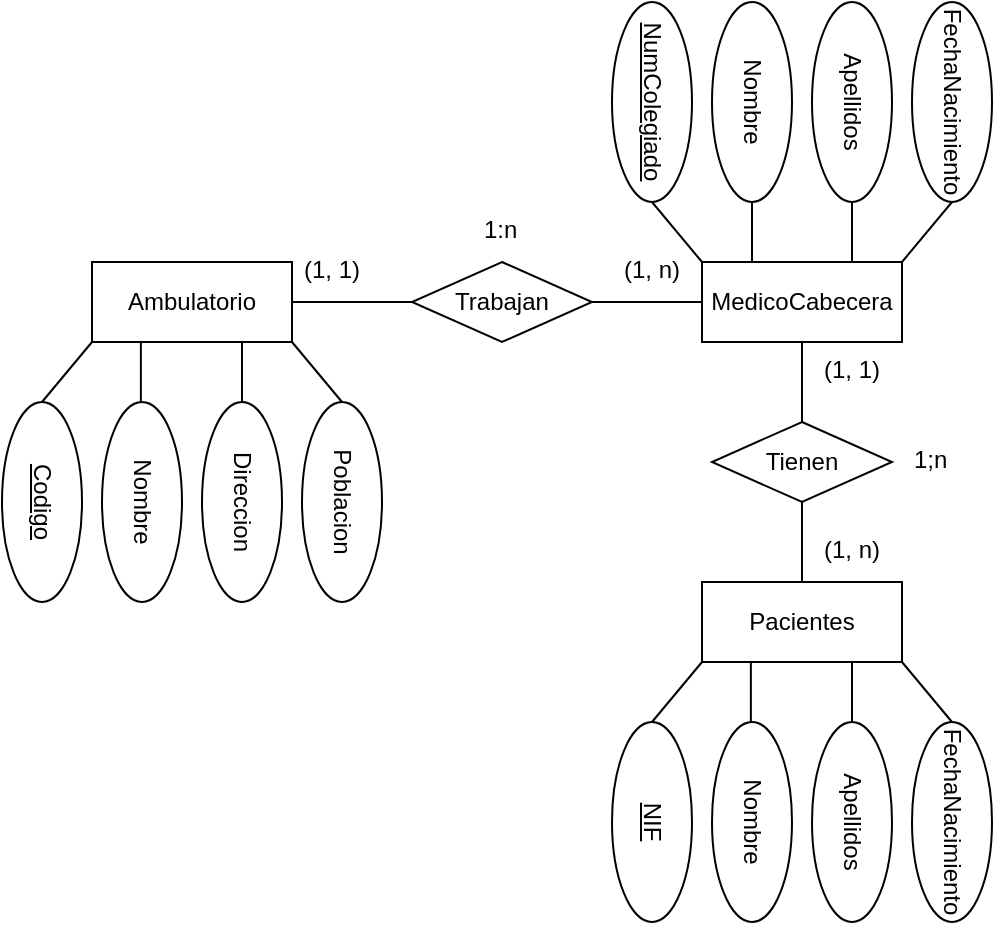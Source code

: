 <mxfile version="21.7.5" type="github">
  <diagram id="R2lEEEUBdFMjLlhIrx00" name="Page-1">
    <mxGraphModel dx="947" dy="530" grid="1" gridSize="10" guides="1" tooltips="1" connect="1" arrows="1" fold="1" page="1" pageScale="1" pageWidth="850" pageHeight="1100" math="0" shadow="0" extFonts="Permanent Marker^https://fonts.googleapis.com/css?family=Permanent+Marker">
      <root>
        <mxCell id="0" />
        <mxCell id="1" parent="0" />
        <mxCell id="VVBVGk7AcZcKigi2NQxf-9" value="Ambulatorio" style="whiteSpace=wrap;html=1;align=center;" vertex="1" parent="1">
          <mxGeometry x="120" y="160" width="100" height="40" as="geometry" />
        </mxCell>
        <mxCell id="VVBVGk7AcZcKigi2NQxf-10" value="MedicoCabecera" style="whiteSpace=wrap;html=1;align=center;" vertex="1" parent="1">
          <mxGeometry x="425" y="160" width="100" height="40" as="geometry" />
        </mxCell>
        <mxCell id="VVBVGk7AcZcKigi2NQxf-11" value="Pacientes" style="whiteSpace=wrap;html=1;align=center;" vertex="1" parent="1">
          <mxGeometry x="425" y="320" width="100" height="40" as="geometry" />
        </mxCell>
        <mxCell id="VVBVGk7AcZcKigi2NQxf-15" style="edgeStyle=orthogonalEdgeStyle;rounded=0;orthogonalLoop=1;jettySize=auto;html=1;entryX=0;entryY=0.5;entryDx=0;entryDy=0;endArrow=none;endFill=0;" edge="1" parent="1" source="VVBVGk7AcZcKigi2NQxf-13" target="VVBVGk7AcZcKigi2NQxf-10">
          <mxGeometry relative="1" as="geometry" />
        </mxCell>
        <mxCell id="VVBVGk7AcZcKigi2NQxf-16" style="edgeStyle=orthogonalEdgeStyle;rounded=0;orthogonalLoop=1;jettySize=auto;html=1;entryX=1;entryY=0.5;entryDx=0;entryDy=0;endArrow=none;endFill=0;" edge="1" parent="1" source="VVBVGk7AcZcKigi2NQxf-13" target="VVBVGk7AcZcKigi2NQxf-9">
          <mxGeometry relative="1" as="geometry" />
        </mxCell>
        <mxCell id="VVBVGk7AcZcKigi2NQxf-13" value="Trabajan" style="shape=rhombus;perimeter=rhombusPerimeter;whiteSpace=wrap;html=1;align=center;" vertex="1" parent="1">
          <mxGeometry x="280" y="160" width="90" height="40" as="geometry" />
        </mxCell>
        <mxCell id="VVBVGk7AcZcKigi2NQxf-20" style="edgeStyle=orthogonalEdgeStyle;rounded=0;orthogonalLoop=1;jettySize=auto;html=1;entryX=0.5;entryY=1;entryDx=0;entryDy=0;endArrow=none;endFill=0;" edge="1" parent="1" source="VVBVGk7AcZcKigi2NQxf-14" target="VVBVGk7AcZcKigi2NQxf-10">
          <mxGeometry relative="1" as="geometry" />
        </mxCell>
        <mxCell id="VVBVGk7AcZcKigi2NQxf-21" style="edgeStyle=orthogonalEdgeStyle;rounded=0;orthogonalLoop=1;jettySize=auto;html=1;entryX=0.5;entryY=0;entryDx=0;entryDy=0;endArrow=none;endFill=0;" edge="1" parent="1" source="VVBVGk7AcZcKigi2NQxf-14" target="VVBVGk7AcZcKigi2NQxf-11">
          <mxGeometry relative="1" as="geometry" />
        </mxCell>
        <mxCell id="VVBVGk7AcZcKigi2NQxf-14" value="Tienen" style="shape=rhombus;perimeter=rhombusPerimeter;whiteSpace=wrap;html=1;align=center;" vertex="1" parent="1">
          <mxGeometry x="430" y="240" width="90" height="40" as="geometry" />
        </mxCell>
        <mxCell id="VVBVGk7AcZcKigi2NQxf-17" value="(1, 1)" style="text;strokeColor=none;fillColor=none;spacingLeft=4;spacingRight=4;overflow=hidden;rotatable=0;points=[[0,0.5],[1,0.5]];portConstraint=eastwest;fontSize=12;whiteSpace=wrap;html=1;" vertex="1" parent="1">
          <mxGeometry x="220" y="150" width="40" height="30" as="geometry" />
        </mxCell>
        <mxCell id="VVBVGk7AcZcKigi2NQxf-18" value="(1, n)" style="text;strokeColor=none;fillColor=none;spacingLeft=4;spacingRight=4;overflow=hidden;rotatable=0;points=[[0,0.5],[1,0.5]];portConstraint=eastwest;fontSize=12;whiteSpace=wrap;html=1;" vertex="1" parent="1">
          <mxGeometry x="380" y="150" width="40" height="30" as="geometry" />
        </mxCell>
        <mxCell id="VVBVGk7AcZcKigi2NQxf-19" value="1:n" style="text;strokeColor=none;fillColor=none;spacingLeft=4;spacingRight=4;overflow=hidden;rotatable=0;points=[[0,0.5],[1,0.5]];portConstraint=eastwest;fontSize=12;whiteSpace=wrap;html=1;" vertex="1" parent="1">
          <mxGeometry x="310" y="130" width="40" height="30" as="geometry" />
        </mxCell>
        <mxCell id="VVBVGk7AcZcKigi2NQxf-22" value="(1, 1)" style="text;strokeColor=none;fillColor=none;spacingLeft=4;spacingRight=4;overflow=hidden;rotatable=0;points=[[0,0.5],[1,0.5]];portConstraint=eastwest;fontSize=12;whiteSpace=wrap;html=1;" vertex="1" parent="1">
          <mxGeometry x="480" y="200" width="40" height="30" as="geometry" />
        </mxCell>
        <mxCell id="VVBVGk7AcZcKigi2NQxf-23" value="(1, n)" style="text;strokeColor=none;fillColor=none;spacingLeft=4;spacingRight=4;overflow=hidden;rotatable=0;points=[[0,0.5],[1,0.5]];portConstraint=eastwest;fontSize=12;whiteSpace=wrap;html=1;" vertex="1" parent="1">
          <mxGeometry x="480" y="290" width="40" height="30" as="geometry" />
        </mxCell>
        <mxCell id="VVBVGk7AcZcKigi2NQxf-24" value="1;n" style="text;strokeColor=none;fillColor=none;spacingLeft=4;spacingRight=4;overflow=hidden;rotatable=0;points=[[0,0.5],[1,0.5]];portConstraint=eastwest;fontSize=12;whiteSpace=wrap;html=1;" vertex="1" parent="1">
          <mxGeometry x="525" y="245" width="40" height="30" as="geometry" />
        </mxCell>
        <mxCell id="VVBVGk7AcZcKigi2NQxf-26" value="Nombre" style="ellipse;whiteSpace=wrap;html=1;align=center;rotation=90;" vertex="1" parent="1">
          <mxGeometry x="95" y="260" width="100" height="40" as="geometry" />
        </mxCell>
        <mxCell id="VVBVGk7AcZcKigi2NQxf-27" value="Direccion" style="ellipse;whiteSpace=wrap;html=1;align=center;rotation=90;" vertex="1" parent="1">
          <mxGeometry x="145" y="260" width="100" height="40" as="geometry" />
        </mxCell>
        <mxCell id="VVBVGk7AcZcKigi2NQxf-28" value="Poblacion" style="ellipse;whiteSpace=wrap;html=1;align=center;rotation=90;" vertex="1" parent="1">
          <mxGeometry x="195" y="260" width="100" height="40" as="geometry" />
        </mxCell>
        <mxCell id="VVBVGk7AcZcKigi2NQxf-30" value="" style="endArrow=none;html=1;rounded=0;entryX=0;entryY=1;entryDx=0;entryDy=0;" edge="1" parent="1" target="VVBVGk7AcZcKigi2NQxf-9">
          <mxGeometry width="50" height="50" relative="1" as="geometry">
            <mxPoint x="95" y="230" as="sourcePoint" />
            <mxPoint x="145" y="180" as="targetPoint" />
          </mxGeometry>
        </mxCell>
        <mxCell id="VVBVGk7AcZcKigi2NQxf-31" value="" style="endArrow=none;html=1;rounded=0;entryX=1;entryY=1;entryDx=0;entryDy=0;" edge="1" parent="1" target="VVBVGk7AcZcKigi2NQxf-9">
          <mxGeometry width="50" height="50" relative="1" as="geometry">
            <mxPoint x="245" y="230" as="sourcePoint" />
            <mxPoint x="270" y="200" as="targetPoint" />
          </mxGeometry>
        </mxCell>
        <mxCell id="VVBVGk7AcZcKigi2NQxf-32" value="" style="endArrow=none;html=1;rounded=0;entryX=0.75;entryY=1;entryDx=0;entryDy=0;exitX=0;exitY=0.5;exitDx=0;exitDy=0;" edge="1" parent="1" source="VVBVGk7AcZcKigi2NQxf-27" target="VVBVGk7AcZcKigi2NQxf-9">
          <mxGeometry width="50" height="50" relative="1" as="geometry">
            <mxPoint x="255" y="240" as="sourcePoint" />
            <mxPoint x="230" y="210" as="targetPoint" />
          </mxGeometry>
        </mxCell>
        <mxCell id="VVBVGk7AcZcKigi2NQxf-33" value="" style="endArrow=none;html=1;rounded=0;entryX=0.75;entryY=1;entryDx=0;entryDy=0;exitX=0;exitY=0.5;exitDx=0;exitDy=0;" edge="1" parent="1">
          <mxGeometry width="50" height="50" relative="1" as="geometry">
            <mxPoint x="144.43" y="230" as="sourcePoint" />
            <mxPoint x="144.43" y="200" as="targetPoint" />
          </mxGeometry>
        </mxCell>
        <mxCell id="VVBVGk7AcZcKigi2NQxf-34" value="Codigo" style="ellipse;whiteSpace=wrap;html=1;align=center;fontStyle=4;rotation=90;" vertex="1" parent="1">
          <mxGeometry x="45" y="260" width="100" height="40" as="geometry" />
        </mxCell>
        <mxCell id="VVBVGk7AcZcKigi2NQxf-35" value="Nombre" style="ellipse;whiteSpace=wrap;html=1;align=center;rotation=90;" vertex="1" parent="1">
          <mxGeometry x="400" y="60" width="100" height="40" as="geometry" />
        </mxCell>
        <mxCell id="VVBVGk7AcZcKigi2NQxf-36" value="Apellidos" style="ellipse;whiteSpace=wrap;html=1;align=center;rotation=90;" vertex="1" parent="1">
          <mxGeometry x="450" y="60" width="100" height="40" as="geometry" />
        </mxCell>
        <mxCell id="VVBVGk7AcZcKigi2NQxf-37" value="FechaNacimiento" style="ellipse;whiteSpace=wrap;html=1;align=center;rotation=90;" vertex="1" parent="1">
          <mxGeometry x="500" y="60" width="100" height="40" as="geometry" />
        </mxCell>
        <mxCell id="VVBVGk7AcZcKigi2NQxf-38" value="NumColegiado" style="ellipse;whiteSpace=wrap;html=1;align=center;fontStyle=4;rotation=90;" vertex="1" parent="1">
          <mxGeometry x="350" y="60" width="100" height="40" as="geometry" />
        </mxCell>
        <mxCell id="VVBVGk7AcZcKigi2NQxf-39" value="" style="endArrow=none;html=1;rounded=0;exitX=0;exitY=0.5;exitDx=0;exitDy=0;" edge="1" parent="1">
          <mxGeometry width="50" height="50" relative="1" as="geometry">
            <mxPoint x="500" y="160" as="sourcePoint" />
            <mxPoint x="500" y="130" as="targetPoint" />
          </mxGeometry>
        </mxCell>
        <mxCell id="VVBVGk7AcZcKigi2NQxf-40" value="" style="endArrow=none;html=1;rounded=0;exitX=0;exitY=0.5;exitDx=0;exitDy=0;" edge="1" parent="1">
          <mxGeometry width="50" height="50" relative="1" as="geometry">
            <mxPoint x="450" y="160" as="sourcePoint" />
            <mxPoint x="450" y="130" as="targetPoint" />
          </mxGeometry>
        </mxCell>
        <mxCell id="VVBVGk7AcZcKigi2NQxf-41" value="" style="endArrow=none;html=1;rounded=0;entryX=0;entryY=1;entryDx=0;entryDy=0;" edge="1" parent="1">
          <mxGeometry width="50" height="50" relative="1" as="geometry">
            <mxPoint x="525" y="160" as="sourcePoint" />
            <mxPoint x="550" y="130" as="targetPoint" />
          </mxGeometry>
        </mxCell>
        <mxCell id="VVBVGk7AcZcKigi2NQxf-42" value="" style="endArrow=none;html=1;rounded=0;entryX=1;entryY=1;entryDx=0;entryDy=0;" edge="1" parent="1">
          <mxGeometry width="50" height="50" relative="1" as="geometry">
            <mxPoint x="425" y="160" as="sourcePoint" />
            <mxPoint x="400" y="130" as="targetPoint" />
          </mxGeometry>
        </mxCell>
        <mxCell id="VVBVGk7AcZcKigi2NQxf-43" value="Nombre" style="ellipse;whiteSpace=wrap;html=1;align=center;rotation=90;" vertex="1" parent="1">
          <mxGeometry x="400" y="420" width="100" height="40" as="geometry" />
        </mxCell>
        <mxCell id="VVBVGk7AcZcKigi2NQxf-44" value="Apellidos" style="ellipse;whiteSpace=wrap;html=1;align=center;rotation=90;" vertex="1" parent="1">
          <mxGeometry x="450" y="420" width="100" height="40" as="geometry" />
        </mxCell>
        <mxCell id="VVBVGk7AcZcKigi2NQxf-45" value="FechaNacimiento" style="ellipse;whiteSpace=wrap;html=1;align=center;rotation=90;" vertex="1" parent="1">
          <mxGeometry x="500" y="420" width="100" height="40" as="geometry" />
        </mxCell>
        <mxCell id="VVBVGk7AcZcKigi2NQxf-46" value="" style="endArrow=none;html=1;rounded=0;entryX=0;entryY=1;entryDx=0;entryDy=0;" edge="1" parent="1">
          <mxGeometry width="50" height="50" relative="1" as="geometry">
            <mxPoint x="400" y="390" as="sourcePoint" />
            <mxPoint x="425" y="360" as="targetPoint" />
          </mxGeometry>
        </mxCell>
        <mxCell id="VVBVGk7AcZcKigi2NQxf-47" value="" style="endArrow=none;html=1;rounded=0;entryX=1;entryY=1;entryDx=0;entryDy=0;" edge="1" parent="1">
          <mxGeometry width="50" height="50" relative="1" as="geometry">
            <mxPoint x="550" y="390" as="sourcePoint" />
            <mxPoint x="525" y="360" as="targetPoint" />
          </mxGeometry>
        </mxCell>
        <mxCell id="VVBVGk7AcZcKigi2NQxf-48" value="" style="endArrow=none;html=1;rounded=0;entryX=0.75;entryY=1;entryDx=0;entryDy=0;exitX=0;exitY=0.5;exitDx=0;exitDy=0;" edge="1" parent="1" source="VVBVGk7AcZcKigi2NQxf-44">
          <mxGeometry width="50" height="50" relative="1" as="geometry">
            <mxPoint x="560" y="400" as="sourcePoint" />
            <mxPoint x="500" y="360" as="targetPoint" />
          </mxGeometry>
        </mxCell>
        <mxCell id="VVBVGk7AcZcKigi2NQxf-49" value="" style="endArrow=none;html=1;rounded=0;entryX=0.75;entryY=1;entryDx=0;entryDy=0;exitX=0;exitY=0.5;exitDx=0;exitDy=0;" edge="1" parent="1">
          <mxGeometry width="50" height="50" relative="1" as="geometry">
            <mxPoint x="449.43" y="390" as="sourcePoint" />
            <mxPoint x="449.43" y="360" as="targetPoint" />
          </mxGeometry>
        </mxCell>
        <mxCell id="VVBVGk7AcZcKigi2NQxf-50" value="NIF" style="ellipse;whiteSpace=wrap;html=1;align=center;fontStyle=4;rotation=90;" vertex="1" parent="1">
          <mxGeometry x="350" y="420" width="100" height="40" as="geometry" />
        </mxCell>
      </root>
    </mxGraphModel>
  </diagram>
</mxfile>
